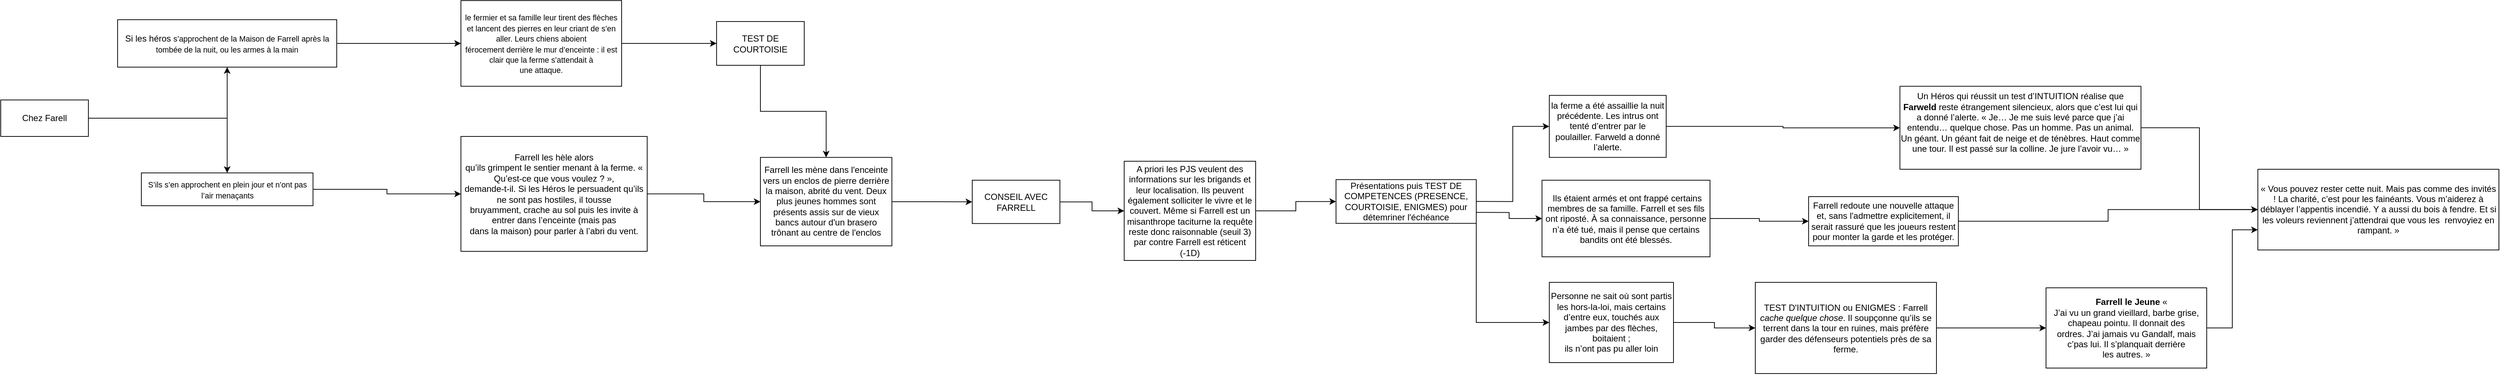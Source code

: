 <mxfile version="27.1.5">
  <diagram name="Page-1" id="KBhL3fi7d1w7nZGFjVWR">
    <mxGraphModel dx="1921" dy="676" grid="1" gridSize="10" guides="1" tooltips="1" connect="1" arrows="1" fold="1" page="1" pageScale="1" pageWidth="827" pageHeight="1169" math="0" shadow="0">
      <root>
        <mxCell id="0" />
        <mxCell id="1" parent="0" />
        <mxCell id="EOWl2WxTxrsTDOCXnR41-3" value="" style="edgeStyle=orthogonalEdgeStyle;rounded=0;orthogonalLoop=1;jettySize=auto;html=1;" edge="1" parent="1" source="EOWl2WxTxrsTDOCXnR41-1" target="EOWl2WxTxrsTDOCXnR41-2">
          <mxGeometry relative="1" as="geometry" />
        </mxCell>
        <mxCell id="EOWl2WxTxrsTDOCXnR41-5" style="edgeStyle=orthogonalEdgeStyle;rounded=0;orthogonalLoop=1;jettySize=auto;html=1;exitX=1;exitY=0.5;exitDx=0;exitDy=0;entryX=0.5;entryY=0;entryDx=0;entryDy=0;" edge="1" parent="1" source="EOWl2WxTxrsTDOCXnR41-1" target="EOWl2WxTxrsTDOCXnR41-4">
          <mxGeometry relative="1" as="geometry" />
        </mxCell>
        <mxCell id="EOWl2WxTxrsTDOCXnR41-1" value="Chez Farell" style="rounded=0;whiteSpace=wrap;html=1;" vertex="1" parent="1">
          <mxGeometry x="350" y="390" width="120" height="50" as="geometry" />
        </mxCell>
        <mxCell id="EOWl2WxTxrsTDOCXnR41-9" value="" style="edgeStyle=orthogonalEdgeStyle;rounded=0;orthogonalLoop=1;jettySize=auto;html=1;" edge="1" parent="1" source="EOWl2WxTxrsTDOCXnR41-2" target="EOWl2WxTxrsTDOCXnR41-8">
          <mxGeometry relative="1" as="geometry" />
        </mxCell>
        <mxCell id="EOWl2WxTxrsTDOCXnR41-2" value="Si les héros&amp;nbsp;&lt;span style=&quot;font-size:8.0pt;mso-bidi-font-size:11.0pt;&lt;br/&gt;font-family:&amp;quot;Candara&amp;quot;,sans-serif;mso-fareast-font-family:Arial;mso-bidi-font-family:&lt;br/&gt;Arial;mso-font-kerning:0pt;mso-ligatures:none;mso-ansi-language:FR;mso-fareast-language:&lt;br/&gt;EN-US;mso-bidi-language:AR-SA&quot;&gt;s’approchent de la Maison de Farrell après la&lt;br/&gt;tombée de la nuit, ou les armes à la main&lt;/span&gt;" style="whiteSpace=wrap;html=1;rounded=0;" vertex="1" parent="1">
          <mxGeometry x="510" y="280" width="300" height="65" as="geometry" />
        </mxCell>
        <mxCell id="EOWl2WxTxrsTDOCXnR41-7" value="" style="edgeStyle=orthogonalEdgeStyle;rounded=0;orthogonalLoop=1;jettySize=auto;html=1;" edge="1" parent="1" source="EOWl2WxTxrsTDOCXnR41-4" target="EOWl2WxTxrsTDOCXnR41-6">
          <mxGeometry relative="1" as="geometry" />
        </mxCell>
        <mxCell id="EOWl2WxTxrsTDOCXnR41-4" value="&lt;span style=&quot;font-size:8.0pt;mso-bidi-font-size:11.0pt;&lt;br/&gt;font-family:&amp;quot;Candara&amp;quot;,sans-serif;mso-fareast-font-family:Arial;mso-bidi-font-family:&lt;br/&gt;Arial;mso-font-kerning:0pt;mso-ligatures:none;mso-ansi-language:FR;mso-fareast-language:&lt;br/&gt;EN-US;mso-bidi-language:AR-SA&quot;&gt;S’ils s’en approchent en plein jour et n’ont pas&lt;br/&gt;l’air menaçants&lt;/span&gt;" style="rounded=0;whiteSpace=wrap;html=1;" vertex="1" parent="1">
          <mxGeometry x="542.5" y="490" width="235" height="45" as="geometry" />
        </mxCell>
        <mxCell id="EOWl2WxTxrsTDOCXnR41-14" style="edgeStyle=orthogonalEdgeStyle;rounded=0;orthogonalLoop=1;jettySize=auto;html=1;exitX=1;exitY=0.5;exitDx=0;exitDy=0;entryX=0;entryY=0.5;entryDx=0;entryDy=0;" edge="1" parent="1" source="EOWl2WxTxrsTDOCXnR41-6" target="EOWl2WxTxrsTDOCXnR41-12">
          <mxGeometry relative="1" as="geometry" />
        </mxCell>
        <mxCell id="EOWl2WxTxrsTDOCXnR41-6" value="&lt;p align=&quot;center&quot; class=&quot;normalanneauunique&quot;&gt;Farrell les hèle alors&lt;br&gt;qu’ils grimpent le sentier menant à la ferme. « Qu’est-ce que vous voulez ? »,&lt;br&gt;demande-t-il. Si les Héros le persuadent qu’ils ne sont pas hostiles, il tousse&lt;br&gt;bruyamment, crache au sol puis les invite à entrer dans l’enceinte (mais pas&lt;br&gt;dans la maison) pour parler à l’abri du vent.&lt;/p&gt;" style="whiteSpace=wrap;html=1;rounded=0;align=center;" vertex="1" parent="1">
          <mxGeometry x="980" y="440" width="255" height="157.5" as="geometry" />
        </mxCell>
        <mxCell id="EOWl2WxTxrsTDOCXnR41-11" value="" style="edgeStyle=orthogonalEdgeStyle;rounded=0;orthogonalLoop=1;jettySize=auto;html=1;" edge="1" parent="1" source="EOWl2WxTxrsTDOCXnR41-8" target="EOWl2WxTxrsTDOCXnR41-10">
          <mxGeometry relative="1" as="geometry" />
        </mxCell>
        <mxCell id="EOWl2WxTxrsTDOCXnR41-8" value="&lt;div align=&quot;center&quot;&gt;&lt;span style=&quot;font-size:8.0pt;mso-bidi-font-size:11.0pt;&lt;br/&gt;font-family:&amp;quot;Candara&amp;quot;,sans-serif;mso-fareast-font-family:Arial;mso-bidi-font-family:&lt;br/&gt;Arial;mso-font-kerning:0pt;mso-ligatures:none;mso-ansi-language:FR;mso-fareast-language:&lt;br/&gt;EN-US;mso-bidi-language:AR-SA&quot;&gt;le fermier et sa famille leur tirent des flèches&lt;/span&gt;&lt;br&gt;&lt;span style=&quot;font-size:8.0pt;mso-bidi-font-size:11.0pt;&lt;br/&gt;font-family:&amp;quot;Candara&amp;quot;,sans-serif;mso-fareast-font-family:Arial;mso-bidi-font-family:&lt;br/&gt;Arial;mso-font-kerning:0pt;mso-ligatures:none;mso-ansi-language:FR;mso-fareast-language:&lt;br/&gt;EN-US;mso-bidi-language:AR-SA&quot;&gt;et lancent des pierres en leur criant de s’en aller. Leurs chiens aboient&lt;/span&gt;&lt;br&gt;&lt;span style=&quot;font-size:8.0pt;mso-bidi-font-size:11.0pt;&lt;br/&gt;font-family:&amp;quot;Candara&amp;quot;,sans-serif;mso-fareast-font-family:Arial;mso-bidi-font-family:&lt;br/&gt;Arial;mso-font-kerning:0pt;mso-ligatures:none;mso-ansi-language:FR;mso-fareast-language:&lt;br/&gt;EN-US;mso-bidi-language:AR-SA&quot;&gt;férocement derrière le mur d’enceinte : il est clair que la ferme s’attendait à&lt;/span&gt;&lt;br&gt;&lt;span style=&quot;font-size:8.0pt;mso-bidi-font-size:11.0pt;&lt;br/&gt;font-family:&amp;quot;Candara&amp;quot;,sans-serif;mso-fareast-font-family:Arial;mso-bidi-font-family:&lt;br/&gt;Arial;mso-font-kerning:0pt;mso-ligatures:none;mso-ansi-language:FR;mso-fareast-language:&lt;br/&gt;EN-US;mso-bidi-language:AR-SA&quot;&gt;une attaque.&lt;/span&gt;&lt;/div&gt;" style="whiteSpace=wrap;html=1;rounded=0;align=center;" vertex="1" parent="1">
          <mxGeometry x="980" y="253.75" width="220" height="117.5" as="geometry" />
        </mxCell>
        <mxCell id="EOWl2WxTxrsTDOCXnR41-13" style="edgeStyle=orthogonalEdgeStyle;rounded=0;orthogonalLoop=1;jettySize=auto;html=1;entryX=0.5;entryY=0;entryDx=0;entryDy=0;" edge="1" parent="1" source="EOWl2WxTxrsTDOCXnR41-10" target="EOWl2WxTxrsTDOCXnR41-12">
          <mxGeometry relative="1" as="geometry" />
        </mxCell>
        <mxCell id="EOWl2WxTxrsTDOCXnR41-10" value="TEST DE COURTOISIE" style="whiteSpace=wrap;html=1;rounded=0;" vertex="1" parent="1">
          <mxGeometry x="1330" y="282.5" width="120" height="60" as="geometry" />
        </mxCell>
        <mxCell id="EOWl2WxTxrsTDOCXnR41-16" value="" style="edgeStyle=orthogonalEdgeStyle;rounded=0;orthogonalLoop=1;jettySize=auto;html=1;" edge="1" parent="1" source="EOWl2WxTxrsTDOCXnR41-12" target="EOWl2WxTxrsTDOCXnR41-15">
          <mxGeometry relative="1" as="geometry" />
        </mxCell>
        <mxCell id="EOWl2WxTxrsTDOCXnR41-12" value="&lt;p class=&quot;normalanneauunique&quot;&gt;&lt;span style=&quot;mso-fareast-language:FR&quot;&gt;Farrell les mène dans l&#39;enceinte vers un enclos de&amp;nbsp;pierre derrière la maison, abrité du vent. Deux plus jeunes hommes sont présents assis sur de vieux bancs autour d&#39;un brasero trônant au centre de l&#39;enclos&lt;/span&gt;&lt;/p&gt;" style="rounded=0;whiteSpace=wrap;html=1;" vertex="1" parent="1">
          <mxGeometry x="1390" y="468.75" width="180" height="121.25" as="geometry" />
        </mxCell>
        <mxCell id="EOWl2WxTxrsTDOCXnR41-18" value="" style="edgeStyle=orthogonalEdgeStyle;rounded=0;orthogonalLoop=1;jettySize=auto;html=1;" edge="1" parent="1" source="EOWl2WxTxrsTDOCXnR41-15" target="EOWl2WxTxrsTDOCXnR41-17">
          <mxGeometry relative="1" as="geometry" />
        </mxCell>
        <mxCell id="EOWl2WxTxrsTDOCXnR41-15" value="CONSEIL AVEC FARRELL" style="whiteSpace=wrap;html=1;rounded=0;" vertex="1" parent="1">
          <mxGeometry x="1680" y="500" width="120" height="59.38" as="geometry" />
        </mxCell>
        <mxCell id="EOWl2WxTxrsTDOCXnR41-20" value="" style="edgeStyle=orthogonalEdgeStyle;rounded=0;orthogonalLoop=1;jettySize=auto;html=1;" edge="1" parent="1" source="EOWl2WxTxrsTDOCXnR41-17" target="EOWl2WxTxrsTDOCXnR41-19">
          <mxGeometry relative="1" as="geometry" />
        </mxCell>
        <mxCell id="EOWl2WxTxrsTDOCXnR41-17" value="A priori les PJS veulent des informations sur les brigands et leur localisation. Ils peuvent également solliciter le vivre et le couvert. Même si Farrell est un misanthrope taciturne la requête reste donc raisonnable (seuil 3) par contre Farrell est réticent (-1D)" style="whiteSpace=wrap;html=1;rounded=0;" vertex="1" parent="1">
          <mxGeometry x="1888" y="474" width="180" height="136" as="geometry" />
        </mxCell>
        <mxCell id="EOWl2WxTxrsTDOCXnR41-26" style="edgeStyle=orthogonalEdgeStyle;rounded=0;orthogonalLoop=1;jettySize=auto;html=1;exitX=1;exitY=0.5;exitDx=0;exitDy=0;entryX=0;entryY=0.5;entryDx=0;entryDy=0;" edge="1" parent="1" source="EOWl2WxTxrsTDOCXnR41-19" target="EOWl2WxTxrsTDOCXnR41-21">
          <mxGeometry relative="1" as="geometry" />
        </mxCell>
        <mxCell id="EOWl2WxTxrsTDOCXnR41-27" style="edgeStyle=orthogonalEdgeStyle;rounded=0;orthogonalLoop=1;jettySize=auto;html=1;exitX=1;exitY=0.75;exitDx=0;exitDy=0;entryX=0;entryY=0.5;entryDx=0;entryDy=0;" edge="1" parent="1" source="EOWl2WxTxrsTDOCXnR41-19" target="EOWl2WxTxrsTDOCXnR41-24">
          <mxGeometry relative="1" as="geometry" />
        </mxCell>
        <mxCell id="EOWl2WxTxrsTDOCXnR41-28" style="edgeStyle=orthogonalEdgeStyle;rounded=0;orthogonalLoop=1;jettySize=auto;html=1;exitX=1;exitY=1;exitDx=0;exitDy=0;entryX=0;entryY=0.5;entryDx=0;entryDy=0;" edge="1" parent="1" source="EOWl2WxTxrsTDOCXnR41-19" target="EOWl2WxTxrsTDOCXnR41-25">
          <mxGeometry relative="1" as="geometry" />
        </mxCell>
        <mxCell id="EOWl2WxTxrsTDOCXnR41-19" value="Présentations puis TEST DE COMPETENCES (PRESENCE, COURTOISIE, ENIGMES) pour détemriner l&#39;échéance" style="whiteSpace=wrap;html=1;rounded=0;" vertex="1" parent="1">
          <mxGeometry x="2178" y="499.16" width="192" height="60" as="geometry" />
        </mxCell>
        <mxCell id="EOWl2WxTxrsTDOCXnR41-35" value="" style="edgeStyle=orthogonalEdgeStyle;rounded=0;orthogonalLoop=1;jettySize=auto;html=1;" edge="1" parent="1" source="EOWl2WxTxrsTDOCXnR41-21" target="EOWl2WxTxrsTDOCXnR41-34">
          <mxGeometry relative="1" as="geometry" />
        </mxCell>
        <mxCell id="EOWl2WxTxrsTDOCXnR41-21" value="&lt;font&gt;la ferme a été assaillie la nuit précédente. Les&amp;nbsp;intrus ont tenté d’entrer par le poulailler. Farweld a donné l’alerte.&lt;/font&gt;" style="whiteSpace=wrap;html=1;rounded=0;" vertex="1" parent="1">
          <mxGeometry x="2470" y="383.75" width="160" height="85" as="geometry" />
        </mxCell>
        <mxCell id="EOWl2WxTxrsTDOCXnR41-39" value="" style="edgeStyle=orthogonalEdgeStyle;rounded=0;orthogonalLoop=1;jettySize=auto;html=1;" edge="1" parent="1" source="EOWl2WxTxrsTDOCXnR41-24" target="EOWl2WxTxrsTDOCXnR41-38">
          <mxGeometry relative="1" as="geometry" />
        </mxCell>
        <mxCell id="EOWl2WxTxrsTDOCXnR41-24" value="&amp;nbsp;Ils étaient armés et ont frappé certains membres de sa famille. Farrell&amp;nbsp;et ses fils ont riposté. À sa connaissance, personne n’a été tué, mais il pense que certains bandits ont été blessés." style="whiteSpace=wrap;html=1;rounded=0;" vertex="1" parent="1">
          <mxGeometry x="2460" y="500" width="230" height="105" as="geometry" />
        </mxCell>
        <mxCell id="EOWl2WxTxrsTDOCXnR41-30" value="" style="edgeStyle=orthogonalEdgeStyle;rounded=0;orthogonalLoop=1;jettySize=auto;html=1;" edge="1" parent="1" source="EOWl2WxTxrsTDOCXnR41-25" target="EOWl2WxTxrsTDOCXnR41-29">
          <mxGeometry relative="1" as="geometry" />
        </mxCell>
        <mxCell id="EOWl2WxTxrsTDOCXnR41-25" value="Personne ne sait où sont partis les hors-la-loi, mais certains&lt;br&gt;d’entre eux, touchés aux jambes par des flèches, boitaient ;&lt;br&gt;ils n’ont pas pu aller loin" style="rounded=0;whiteSpace=wrap;html=1;" vertex="1" parent="1">
          <mxGeometry x="2470" y="640" width="170" height="110" as="geometry" />
        </mxCell>
        <mxCell id="EOWl2WxTxrsTDOCXnR41-32" value="" style="edgeStyle=orthogonalEdgeStyle;rounded=0;orthogonalLoop=1;jettySize=auto;html=1;entryX=0;entryY=0.5;entryDx=0;entryDy=0;" edge="1" parent="1" source="EOWl2WxTxrsTDOCXnR41-29" target="EOWl2WxTxrsTDOCXnR41-33">
          <mxGeometry relative="1" as="geometry">
            <mxPoint x="3144" y="736.3" as="targetPoint" />
          </mxGeometry>
        </mxCell>
        <mxCell id="EOWl2WxTxrsTDOCXnR41-29" value="TEST D&#39;INTUITION ou ENIGMES :&amp;nbsp;&lt;span style=&quot;mso-fareast-language:FR&quot;&gt;Farrell &lt;i&gt;cache&amp;nbsp;&lt;/i&gt;&lt;/span&gt;&lt;span style=&quot;mso-fareast-language:FR&quot;&gt;&lt;i&gt;quelque chose&lt;/i&gt;. Il soupçonne qu’ils se terrent dans la tour en ruines, mais&amp;nbsp;&lt;/span&gt;&lt;span style=&quot;mso-fareast-language:FR&quot;&gt;préfère garder des défenseurs potentiels près de sa ferme.&lt;/span&gt;" style="whiteSpace=wrap;html=1;rounded=0;" vertex="1" parent="1">
          <mxGeometry x="2752" y="640" width="248" height="125" as="geometry" />
        </mxCell>
        <mxCell id="EOWl2WxTxrsTDOCXnR41-41" style="edgeStyle=orthogonalEdgeStyle;rounded=0;orthogonalLoop=1;jettySize=auto;html=1;exitX=1;exitY=0.5;exitDx=0;exitDy=0;entryX=0;entryY=0.75;entryDx=0;entryDy=0;" edge="1" parent="1" source="EOWl2WxTxrsTDOCXnR41-33" target="EOWl2WxTxrsTDOCXnR41-37">
          <mxGeometry relative="1" as="geometry" />
        </mxCell>
        <mxCell id="EOWl2WxTxrsTDOCXnR41-33" value="&lt;span style=&quot;font-family:Symbol;&lt;br/&gt;mso-fareast-font-family:Symbol;mso-bidi-font-family:Symbol;mso-fareast-language:&lt;br/&gt;FR;mso-bidi-font-weight:bold&quot;&gt;&lt;span style=&quot;mso-list:Ignore&quot;&gt;&lt;span style=&quot;font:7.0pt &amp;quot;Times New Roman&amp;quot;&quot;&gt;&amp;nbsp; &amp;nbsp; &amp;nbsp; &lt;/span&gt;&lt;/span&gt;&lt;/span&gt;&lt;b&gt;&lt;span style=&quot;mso-fareast-language:FR&quot;&gt;Farrell le Jeune&amp;nbsp;&lt;/span&gt;&lt;/b&gt;&lt;span style=&quot;mso-fareast-language:&lt;br/&gt;FR&quot;&gt;«&lt;br&gt; J’ai vu un grand vieillard, barbe grise, chapeau pointu. Il donnait des&lt;br&gt; ordres. J’ai jamais vu Gandalf, mais c’pas lui. Il s’planquait derrière&lt;br&gt; les&amp;nbsp;autres. »&lt;/span&gt;" style="rounded=0;whiteSpace=wrap;html=1;" vertex="1" parent="1">
          <mxGeometry x="3150" y="647.5" width="220" height="110" as="geometry" />
        </mxCell>
        <mxCell id="EOWl2WxTxrsTDOCXnR41-40" style="edgeStyle=orthogonalEdgeStyle;rounded=0;orthogonalLoop=1;jettySize=auto;html=1;exitX=1;exitY=0.5;exitDx=0;exitDy=0;entryX=0;entryY=0.5;entryDx=0;entryDy=0;" edge="1" parent="1" source="EOWl2WxTxrsTDOCXnR41-34" target="EOWl2WxTxrsTDOCXnR41-37">
          <mxGeometry relative="1" as="geometry" />
        </mxCell>
        <mxCell id="EOWl2WxTxrsTDOCXnR41-34" value="Un Héros qui réussit un test d’INTUITION réalise que &lt;b&gt;Farweld &lt;/b&gt;reste étrangement silencieux, alors que c’est lui qui a donné l’alerte. « Je… Je me suis levé parce que j’ai entendu… quelque chose. Pas un homme. Pas un animal. Un géant. Un géant fait de neige et de ténèbres. Haut comme une tour. Il est passé sur la colline. Je jure l’avoir vu… »&lt;div&gt;&lt;br&gt;&lt;/div&gt;" style="whiteSpace=wrap;html=1;rounded=0;" vertex="1" parent="1">
          <mxGeometry x="2950" y="371.25" width="330" height="113.75" as="geometry" />
        </mxCell>
        <mxCell id="EOWl2WxTxrsTDOCXnR41-37" value="&lt;p class=&quot;normalanneauunique&quot;&gt;&lt;span style=&quot;mso-fareast-language:FR&quot;&gt;« Vous pouvez&amp;nbsp;rester cette nuit. Mais pas comme des invités ! La charité, c’est pour les fainéants. Vous m’aiderez à déblayer l’appentis incendié. Y a aussi du bois à fendre. Et si les voleurs reviennent&amp;nbsp;&lt;/span&gt;&lt;span style=&quot;mso-fareast-language:FR&quot;&gt;j&lt;/span&gt;&lt;span style=&quot;mso-bidi-font-family:Aniron;mso-fareast-language:FR&quot;&gt;’&lt;/span&gt;&lt;span style=&quot;mso-fareast-language:FR&quot;&gt;attendrai que vous les&amp;nbsp; renvoyiez en rampant. &lt;/span&gt;&lt;span style=&quot;mso-bidi-font-family:Aniron;mso-fareast-language:FR&quot;&gt;»&lt;/span&gt;&lt;/p&gt;" style="rounded=0;whiteSpace=wrap;html=1;" vertex="1" parent="1">
          <mxGeometry x="3440" y="485" width="330" height="110.62" as="geometry" />
        </mxCell>
        <mxCell id="EOWl2WxTxrsTDOCXnR41-42" style="edgeStyle=orthogonalEdgeStyle;rounded=0;orthogonalLoop=1;jettySize=auto;html=1;exitX=1;exitY=0.5;exitDx=0;exitDy=0;" edge="1" parent="1" source="EOWl2WxTxrsTDOCXnR41-38" target="EOWl2WxTxrsTDOCXnR41-37">
          <mxGeometry relative="1" as="geometry" />
        </mxCell>
        <mxCell id="EOWl2WxTxrsTDOCXnR41-38" value="Farrell redoute une nouvelle attaque et, sans l&#39;admettre explicitement, il serait rassuré que les joueurs restent pour monter la garde et les protéger." style="whiteSpace=wrap;html=1;rounded=0;" vertex="1" parent="1">
          <mxGeometry x="2825" y="522.5" width="205" height="67.5" as="geometry" />
        </mxCell>
      </root>
    </mxGraphModel>
  </diagram>
</mxfile>
